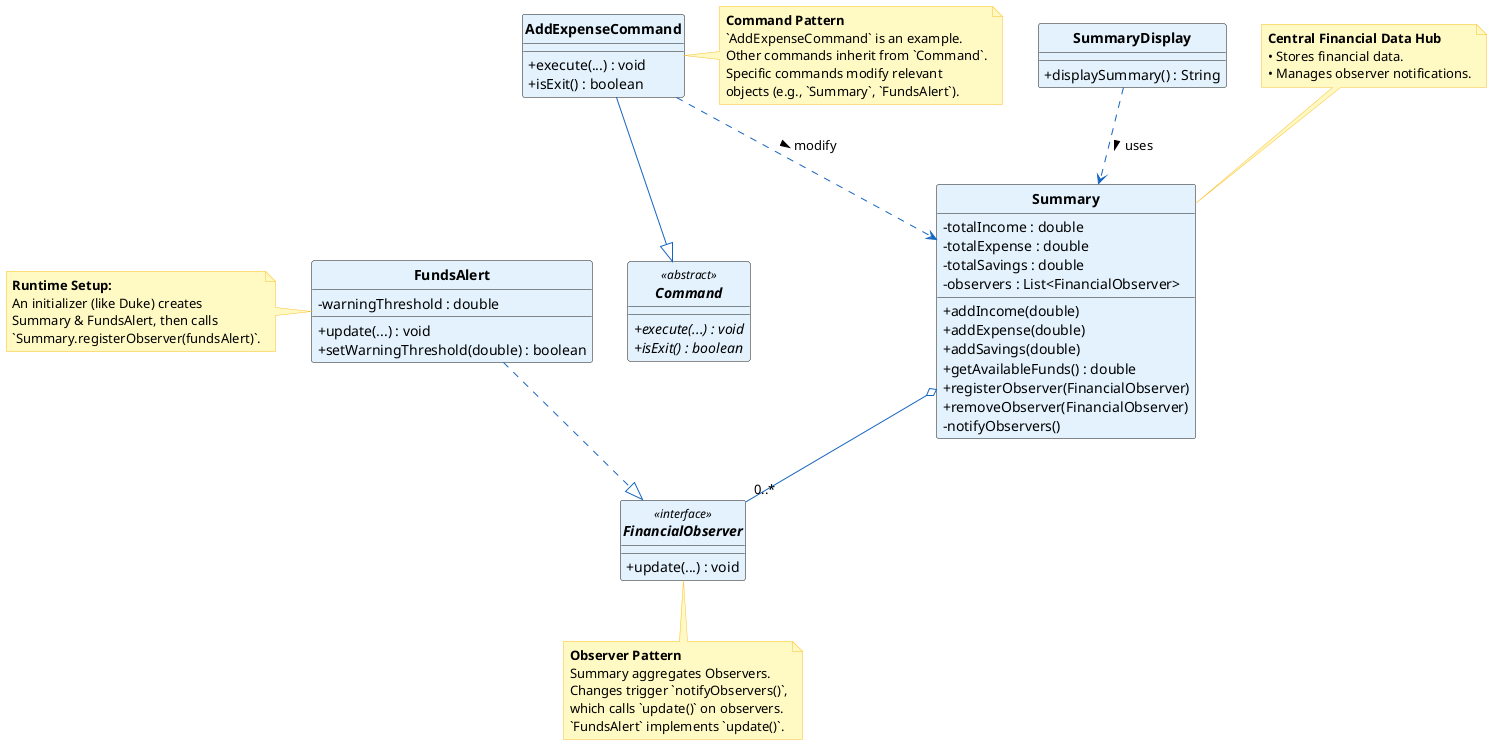 @startuml
hide circle
skinparam classAttributeIconSize 0
skinparam classFontStyle bold
skinparam classBackgroundColor #E3F2FD
skinparam classArrowColor #1565C0
skinparam noteBackgroundColor #FFF9C4
skinparam noteBorderColor #FBC02D

abstract class Command <<abstract>>{
  + {abstract} execute(...) : void
  + {abstract} isExit() : boolean
}

class AddExpenseCommand {
  + execute(...) : void
  + isExit() : boolean
}

class Summary {
  - totalIncome : double
  - totalExpense : double
  - totalSavings : double
  - observers : List<FinancialObserver>
  + addIncome(double)
  + addExpense(double)
  + addSavings(double)
  + getAvailableFunds() : double
  + registerObserver(FinancialObserver)
  + removeObserver(FinancialObserver)
  - notifyObservers()
}

interface FinancialObserver <<interface>> {
  + update(...) : void
}

class FundsAlert {
  - warningThreshold : double
  + update(...) : void
  + setWarningThreshold(double) : boolean
}

class SummaryDisplay {
  + displaySummary() : String
}


' --- Relationships ---
AddExpenseCommand --|> Command

Summary o-- "0..*" FinancialObserver
FundsAlert ..|> FinancialObserver

SummaryDisplay ..> Summary : uses >
AddExpenseCommand ..> Summary : modify >


' --- Notes ---
note top of Summary : **Central Financial Data Hub**\n• Stores financial data.\n• Manages observer notifications.

note left of FundsAlert : **Runtime Setup:**\nAn initializer (like Duke) creates\nSummary & FundsAlert, then calls\n`Summary.registerObserver(fundsAlert)`.

note bottom of FinancialObserver : **Observer Pattern**\nSummary aggregates Observers.\nChanges trigger `notifyObservers()`,\nwhich calls `update()` on observers.\n`FundsAlert` implements `update()`.

note right of AddExpenseCommand : **Command Pattern**\n`AddExpenseCommand` is an example.\nOther commands inherit from `Command`.\nSpecific commands modify relevant\nobjects (e.g., `Summary`, `FundsAlert`).

@enduml
